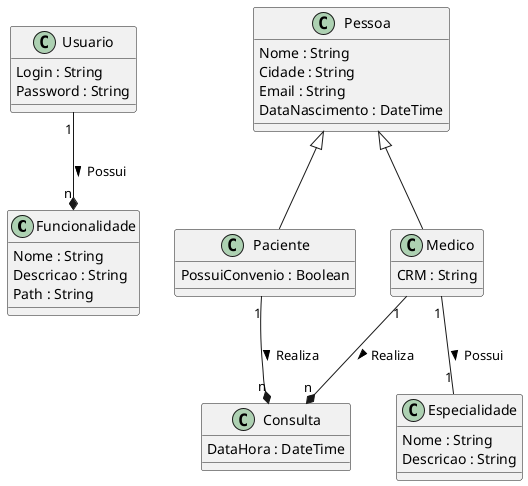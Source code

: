 @startuml
' Aplicacao
Class Funcionalidade{
  Nome : String
  Descricao : String 
  Path : String
}

class Usuario{
  Login : String
  Password : String
}

Usuario "1" --* "n" Funcionalidade : > Possui


' Modelo
class Pessoa {
  Nome : String
  Cidade : String
  Email : String
  DataNascimento : DateTime
}

class Paciente {
  PossuiConvenio : Boolean
}

class Medico {  
  CRM : String
}

class Especialidade {
   Nome : String
   Descricao : String 
}


class Consulta {
   DataHora : DateTime
}

Pessoa <|-- Paciente
Pessoa <|-- Medico
Medico "1" -- "1" Especialidade : > Possui
Paciente "1" --* "n" Consulta : > Realiza
Medico "1" --* "n" Consulta : > Realiza


@enduml